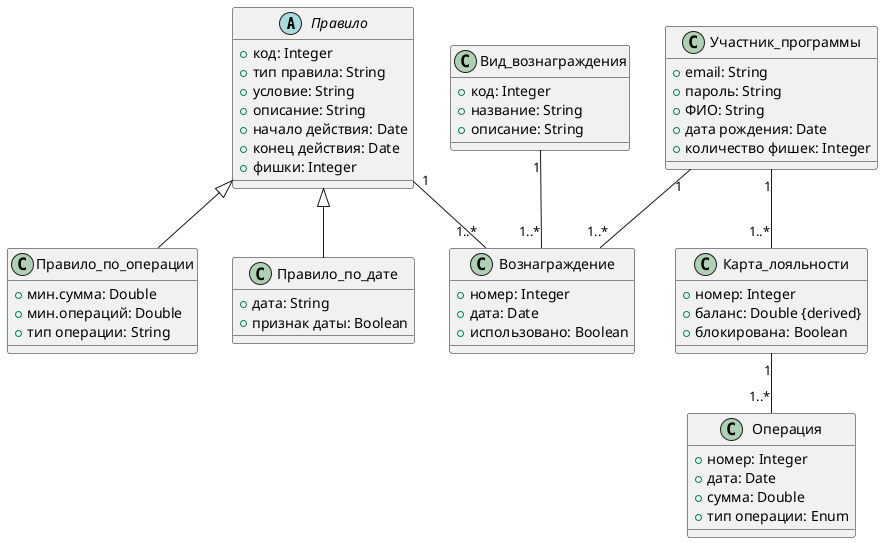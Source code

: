 @startuml

abstract class Правило {
  + код: Integer
  + тип правила: String
  + условие: String
  + описание: String
  + начало действия: Date
  + конец действия: Date
  + фишки: Integer
}

class Правило_по_операции {
  + мин.сумма: Double
  + мин.операций: Double
  + тип операции: String
}

class Правило_по_дате {
  + дата: String
  + признак даты: Boolean
}

class Участник_программы {
  + email: String
  + пароль: String
  + ФИО: String
  + дата рождения: Date
  + количество фишек: Integer
}

class Карта_лояльности {
  + номер: Integer
  + баланс: Double {derived}
  + блокирована: Boolean
}

class Операция {
  + номер: Integer
  + дата: Date
  + сумма: Double
  + тип операции: Enum
}

class Вознаграждение {
  + номер: Integer
  + дата: Date
  + использовано: Boolean
}

class Вид_вознаграждения {
  + код: Integer
  + название: String
  + описание: String
}

Правило <|-- Правило_по_операции
Правило <|-- Правило_по_дате

Участник_программы "1" -- "1..*" Карта_лояльности
Карта_лояльности "1" -- "1..*" Операция
Участник_программы "1" -- "1..*" Вознаграждение
Правило "1" -- "1..*" Вознаграждение
Вид_вознаграждения "1" -- "1..*" Вознаграждение

@enduml